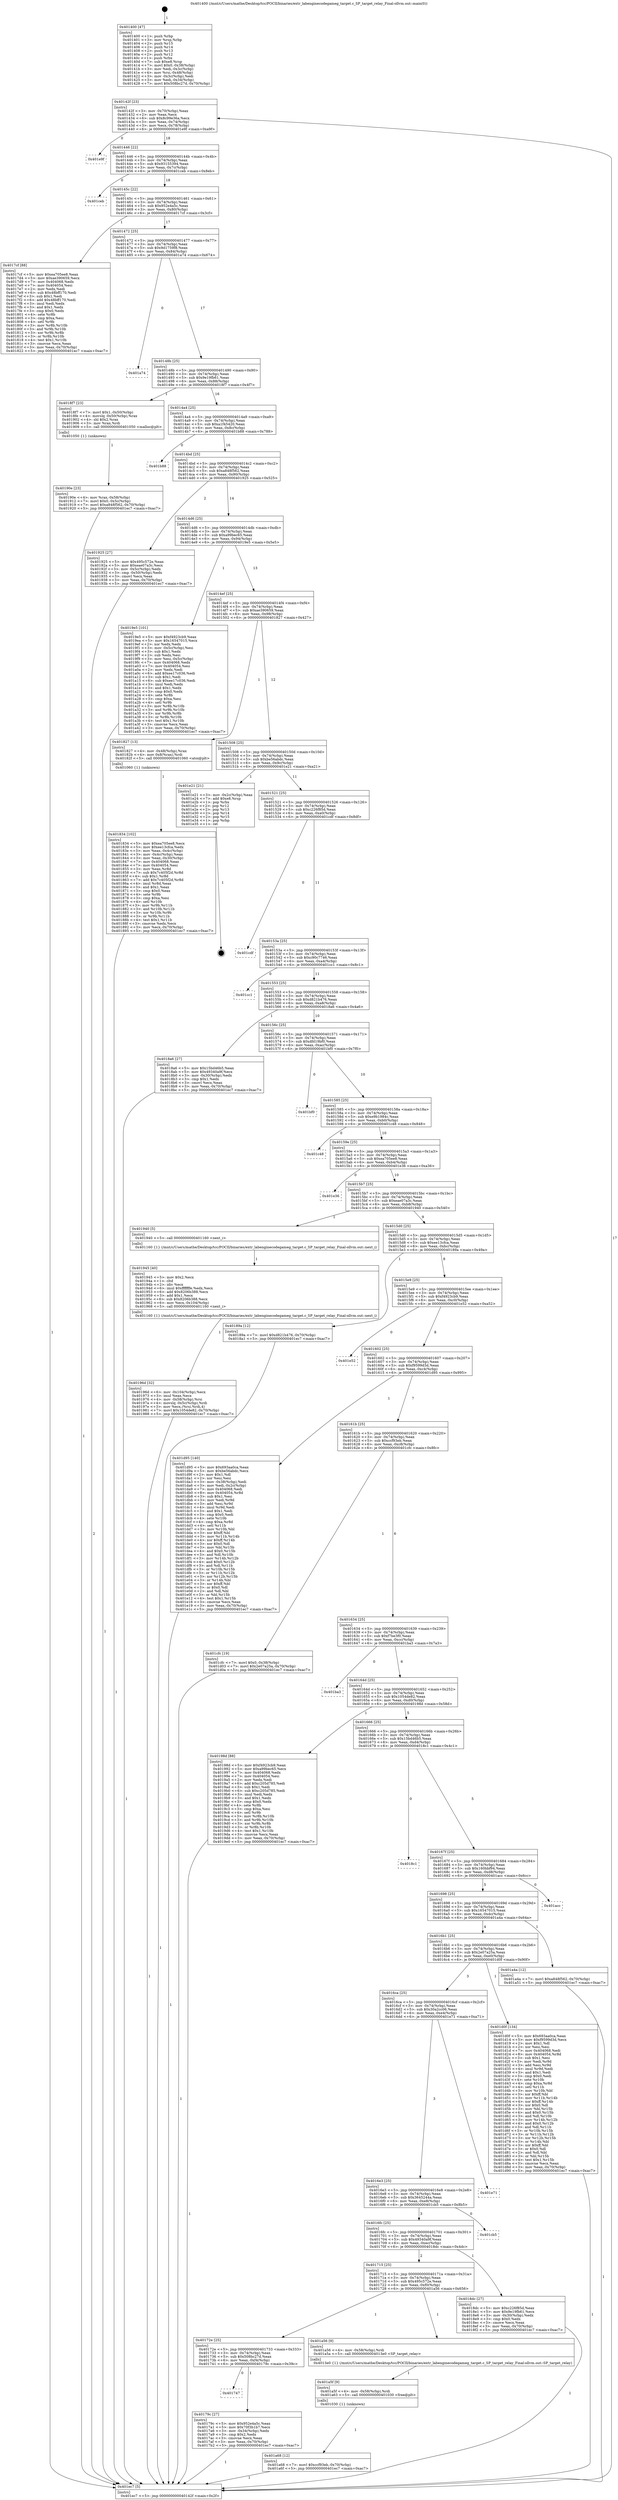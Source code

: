digraph "0x401400" {
  label = "0x401400 (/mnt/c/Users/mathe/Desktop/tcc/POCII/binaries/extr_labenginecodegameg_target.c_SP_target_relay_Final-ollvm.out::main(0))"
  labelloc = "t"
  node[shape=record]

  Entry [label="",width=0.3,height=0.3,shape=circle,fillcolor=black,style=filled]
  "0x40142f" [label="{
     0x40142f [23]\l
     | [instrs]\l
     &nbsp;&nbsp;0x40142f \<+3\>: mov -0x70(%rbp),%eax\l
     &nbsp;&nbsp;0x401432 \<+2\>: mov %eax,%ecx\l
     &nbsp;&nbsp;0x401434 \<+6\>: sub $0x8c99e36a,%ecx\l
     &nbsp;&nbsp;0x40143a \<+3\>: mov %eax,-0x74(%rbp)\l
     &nbsp;&nbsp;0x40143d \<+3\>: mov %ecx,-0x78(%rbp)\l
     &nbsp;&nbsp;0x401440 \<+6\>: je 0000000000401e9f \<main+0xa9f\>\l
  }"]
  "0x401e9f" [label="{
     0x401e9f\l
  }", style=dashed]
  "0x401446" [label="{
     0x401446 [22]\l
     | [instrs]\l
     &nbsp;&nbsp;0x401446 \<+5\>: jmp 000000000040144b \<main+0x4b\>\l
     &nbsp;&nbsp;0x40144b \<+3\>: mov -0x74(%rbp),%eax\l
     &nbsp;&nbsp;0x40144e \<+5\>: sub $0x93155394,%eax\l
     &nbsp;&nbsp;0x401453 \<+3\>: mov %eax,-0x7c(%rbp)\l
     &nbsp;&nbsp;0x401456 \<+6\>: je 0000000000401ceb \<main+0x8eb\>\l
  }"]
  Exit [label="",width=0.3,height=0.3,shape=circle,fillcolor=black,style=filled,peripheries=2]
  "0x401ceb" [label="{
     0x401ceb\l
  }", style=dashed]
  "0x40145c" [label="{
     0x40145c [22]\l
     | [instrs]\l
     &nbsp;&nbsp;0x40145c \<+5\>: jmp 0000000000401461 \<main+0x61\>\l
     &nbsp;&nbsp;0x401461 \<+3\>: mov -0x74(%rbp),%eax\l
     &nbsp;&nbsp;0x401464 \<+5\>: sub $0x952e4a5c,%eax\l
     &nbsp;&nbsp;0x401469 \<+3\>: mov %eax,-0x80(%rbp)\l
     &nbsp;&nbsp;0x40146c \<+6\>: je 00000000004017cf \<main+0x3cf\>\l
  }"]
  "0x401a68" [label="{
     0x401a68 [12]\l
     | [instrs]\l
     &nbsp;&nbsp;0x401a68 \<+7\>: movl $0xccf93eb,-0x70(%rbp)\l
     &nbsp;&nbsp;0x401a6f \<+5\>: jmp 0000000000401ec7 \<main+0xac7\>\l
  }"]
  "0x4017cf" [label="{
     0x4017cf [88]\l
     | [instrs]\l
     &nbsp;&nbsp;0x4017cf \<+5\>: mov $0xea705ee8,%eax\l
     &nbsp;&nbsp;0x4017d4 \<+5\>: mov $0xae390659,%ecx\l
     &nbsp;&nbsp;0x4017d9 \<+7\>: mov 0x404068,%edx\l
     &nbsp;&nbsp;0x4017e0 \<+7\>: mov 0x404054,%esi\l
     &nbsp;&nbsp;0x4017e7 \<+2\>: mov %edx,%edi\l
     &nbsp;&nbsp;0x4017e9 \<+6\>: sub $0x48bff170,%edi\l
     &nbsp;&nbsp;0x4017ef \<+3\>: sub $0x1,%edi\l
     &nbsp;&nbsp;0x4017f2 \<+6\>: add $0x48bff170,%edi\l
     &nbsp;&nbsp;0x4017f8 \<+3\>: imul %edi,%edx\l
     &nbsp;&nbsp;0x4017fb \<+3\>: and $0x1,%edx\l
     &nbsp;&nbsp;0x4017fe \<+3\>: cmp $0x0,%edx\l
     &nbsp;&nbsp;0x401801 \<+4\>: sete %r8b\l
     &nbsp;&nbsp;0x401805 \<+3\>: cmp $0xa,%esi\l
     &nbsp;&nbsp;0x401808 \<+4\>: setl %r9b\l
     &nbsp;&nbsp;0x40180c \<+3\>: mov %r8b,%r10b\l
     &nbsp;&nbsp;0x40180f \<+3\>: and %r9b,%r10b\l
     &nbsp;&nbsp;0x401812 \<+3\>: xor %r9b,%r8b\l
     &nbsp;&nbsp;0x401815 \<+3\>: or %r8b,%r10b\l
     &nbsp;&nbsp;0x401818 \<+4\>: test $0x1,%r10b\l
     &nbsp;&nbsp;0x40181c \<+3\>: cmovne %ecx,%eax\l
     &nbsp;&nbsp;0x40181f \<+3\>: mov %eax,-0x70(%rbp)\l
     &nbsp;&nbsp;0x401822 \<+5\>: jmp 0000000000401ec7 \<main+0xac7\>\l
  }"]
  "0x401472" [label="{
     0x401472 [25]\l
     | [instrs]\l
     &nbsp;&nbsp;0x401472 \<+5\>: jmp 0000000000401477 \<main+0x77\>\l
     &nbsp;&nbsp;0x401477 \<+3\>: mov -0x74(%rbp),%eax\l
     &nbsp;&nbsp;0x40147a \<+5\>: sub $0x9d1759f8,%eax\l
     &nbsp;&nbsp;0x40147f \<+6\>: mov %eax,-0x84(%rbp)\l
     &nbsp;&nbsp;0x401485 \<+6\>: je 0000000000401a74 \<main+0x674\>\l
  }"]
  "0x401a5f" [label="{
     0x401a5f [9]\l
     | [instrs]\l
     &nbsp;&nbsp;0x401a5f \<+4\>: mov -0x58(%rbp),%rdi\l
     &nbsp;&nbsp;0x401a63 \<+5\>: call 0000000000401030 \<free@plt\>\l
     | [calls]\l
     &nbsp;&nbsp;0x401030 \{1\} (unknown)\l
  }"]
  "0x401a74" [label="{
     0x401a74\l
  }", style=dashed]
  "0x40148b" [label="{
     0x40148b [25]\l
     | [instrs]\l
     &nbsp;&nbsp;0x40148b \<+5\>: jmp 0000000000401490 \<main+0x90\>\l
     &nbsp;&nbsp;0x401490 \<+3\>: mov -0x74(%rbp),%eax\l
     &nbsp;&nbsp;0x401493 \<+5\>: sub $0x9e19fb61,%eax\l
     &nbsp;&nbsp;0x401498 \<+6\>: mov %eax,-0x88(%rbp)\l
     &nbsp;&nbsp;0x40149e \<+6\>: je 00000000004018f7 \<main+0x4f7\>\l
  }"]
  "0x40196d" [label="{
     0x40196d [32]\l
     | [instrs]\l
     &nbsp;&nbsp;0x40196d \<+6\>: mov -0x104(%rbp),%ecx\l
     &nbsp;&nbsp;0x401973 \<+3\>: imul %eax,%ecx\l
     &nbsp;&nbsp;0x401976 \<+4\>: mov -0x58(%rbp),%rsi\l
     &nbsp;&nbsp;0x40197a \<+4\>: movslq -0x5c(%rbp),%rdi\l
     &nbsp;&nbsp;0x40197e \<+3\>: mov %ecx,(%rsi,%rdi,4)\l
     &nbsp;&nbsp;0x401981 \<+7\>: movl $0x1054de82,-0x70(%rbp)\l
     &nbsp;&nbsp;0x401988 \<+5\>: jmp 0000000000401ec7 \<main+0xac7\>\l
  }"]
  "0x4018f7" [label="{
     0x4018f7 [23]\l
     | [instrs]\l
     &nbsp;&nbsp;0x4018f7 \<+7\>: movl $0x1,-0x50(%rbp)\l
     &nbsp;&nbsp;0x4018fe \<+4\>: movslq -0x50(%rbp),%rax\l
     &nbsp;&nbsp;0x401902 \<+4\>: shl $0x2,%rax\l
     &nbsp;&nbsp;0x401906 \<+3\>: mov %rax,%rdi\l
     &nbsp;&nbsp;0x401909 \<+5\>: call 0000000000401050 \<malloc@plt\>\l
     | [calls]\l
     &nbsp;&nbsp;0x401050 \{1\} (unknown)\l
  }"]
  "0x4014a4" [label="{
     0x4014a4 [25]\l
     | [instrs]\l
     &nbsp;&nbsp;0x4014a4 \<+5\>: jmp 00000000004014a9 \<main+0xa9\>\l
     &nbsp;&nbsp;0x4014a9 \<+3\>: mov -0x74(%rbp),%eax\l
     &nbsp;&nbsp;0x4014ac \<+5\>: sub $0xa1f45420,%eax\l
     &nbsp;&nbsp;0x4014b1 \<+6\>: mov %eax,-0x8c(%rbp)\l
     &nbsp;&nbsp;0x4014b7 \<+6\>: je 0000000000401b88 \<main+0x788\>\l
  }"]
  "0x401945" [label="{
     0x401945 [40]\l
     | [instrs]\l
     &nbsp;&nbsp;0x401945 \<+5\>: mov $0x2,%ecx\l
     &nbsp;&nbsp;0x40194a \<+1\>: cltd\l
     &nbsp;&nbsp;0x40194b \<+2\>: idiv %ecx\l
     &nbsp;&nbsp;0x40194d \<+6\>: imul $0xfffffffe,%edx,%ecx\l
     &nbsp;&nbsp;0x401953 \<+6\>: add $0x8206b388,%ecx\l
     &nbsp;&nbsp;0x401959 \<+3\>: add $0x1,%ecx\l
     &nbsp;&nbsp;0x40195c \<+6\>: sub $0x8206b388,%ecx\l
     &nbsp;&nbsp;0x401962 \<+6\>: mov %ecx,-0x104(%rbp)\l
     &nbsp;&nbsp;0x401968 \<+5\>: call 0000000000401160 \<next_i\>\l
     | [calls]\l
     &nbsp;&nbsp;0x401160 \{1\} (/mnt/c/Users/mathe/Desktop/tcc/POCII/binaries/extr_labenginecodegameg_target.c_SP_target_relay_Final-ollvm.out::next_i)\l
  }"]
  "0x401b88" [label="{
     0x401b88\l
  }", style=dashed]
  "0x4014bd" [label="{
     0x4014bd [25]\l
     | [instrs]\l
     &nbsp;&nbsp;0x4014bd \<+5\>: jmp 00000000004014c2 \<main+0xc2\>\l
     &nbsp;&nbsp;0x4014c2 \<+3\>: mov -0x74(%rbp),%eax\l
     &nbsp;&nbsp;0x4014c5 \<+5\>: sub $0xa848f562,%eax\l
     &nbsp;&nbsp;0x4014ca \<+6\>: mov %eax,-0x90(%rbp)\l
     &nbsp;&nbsp;0x4014d0 \<+6\>: je 0000000000401925 \<main+0x525\>\l
  }"]
  "0x40190e" [label="{
     0x40190e [23]\l
     | [instrs]\l
     &nbsp;&nbsp;0x40190e \<+4\>: mov %rax,-0x58(%rbp)\l
     &nbsp;&nbsp;0x401912 \<+7\>: movl $0x0,-0x5c(%rbp)\l
     &nbsp;&nbsp;0x401919 \<+7\>: movl $0xa848f562,-0x70(%rbp)\l
     &nbsp;&nbsp;0x401920 \<+5\>: jmp 0000000000401ec7 \<main+0xac7\>\l
  }"]
  "0x401925" [label="{
     0x401925 [27]\l
     | [instrs]\l
     &nbsp;&nbsp;0x401925 \<+5\>: mov $0x495c572e,%eax\l
     &nbsp;&nbsp;0x40192a \<+5\>: mov $0xeae07a3c,%ecx\l
     &nbsp;&nbsp;0x40192f \<+3\>: mov -0x5c(%rbp),%edx\l
     &nbsp;&nbsp;0x401932 \<+3\>: cmp -0x50(%rbp),%edx\l
     &nbsp;&nbsp;0x401935 \<+3\>: cmovl %ecx,%eax\l
     &nbsp;&nbsp;0x401938 \<+3\>: mov %eax,-0x70(%rbp)\l
     &nbsp;&nbsp;0x40193b \<+5\>: jmp 0000000000401ec7 \<main+0xac7\>\l
  }"]
  "0x4014d6" [label="{
     0x4014d6 [25]\l
     | [instrs]\l
     &nbsp;&nbsp;0x4014d6 \<+5\>: jmp 00000000004014db \<main+0xdb\>\l
     &nbsp;&nbsp;0x4014db \<+3\>: mov -0x74(%rbp),%eax\l
     &nbsp;&nbsp;0x4014de \<+5\>: sub $0xa99bec65,%eax\l
     &nbsp;&nbsp;0x4014e3 \<+6\>: mov %eax,-0x94(%rbp)\l
     &nbsp;&nbsp;0x4014e9 \<+6\>: je 00000000004019e5 \<main+0x5e5\>\l
  }"]
  "0x401834" [label="{
     0x401834 [102]\l
     | [instrs]\l
     &nbsp;&nbsp;0x401834 \<+5\>: mov $0xea705ee8,%ecx\l
     &nbsp;&nbsp;0x401839 \<+5\>: mov $0xee13cfca,%edx\l
     &nbsp;&nbsp;0x40183e \<+3\>: mov %eax,-0x4c(%rbp)\l
     &nbsp;&nbsp;0x401841 \<+3\>: mov -0x4c(%rbp),%eax\l
     &nbsp;&nbsp;0x401844 \<+3\>: mov %eax,-0x30(%rbp)\l
     &nbsp;&nbsp;0x401847 \<+7\>: mov 0x404068,%eax\l
     &nbsp;&nbsp;0x40184e \<+7\>: mov 0x404054,%esi\l
     &nbsp;&nbsp;0x401855 \<+3\>: mov %eax,%r8d\l
     &nbsp;&nbsp;0x401858 \<+7\>: sub $0x7c405f2d,%r8d\l
     &nbsp;&nbsp;0x40185f \<+4\>: sub $0x1,%r8d\l
     &nbsp;&nbsp;0x401863 \<+7\>: add $0x7c405f2d,%r8d\l
     &nbsp;&nbsp;0x40186a \<+4\>: imul %r8d,%eax\l
     &nbsp;&nbsp;0x40186e \<+3\>: and $0x1,%eax\l
     &nbsp;&nbsp;0x401871 \<+3\>: cmp $0x0,%eax\l
     &nbsp;&nbsp;0x401874 \<+4\>: sete %r9b\l
     &nbsp;&nbsp;0x401878 \<+3\>: cmp $0xa,%esi\l
     &nbsp;&nbsp;0x40187b \<+4\>: setl %r10b\l
     &nbsp;&nbsp;0x40187f \<+3\>: mov %r9b,%r11b\l
     &nbsp;&nbsp;0x401882 \<+3\>: and %r10b,%r11b\l
     &nbsp;&nbsp;0x401885 \<+3\>: xor %r10b,%r9b\l
     &nbsp;&nbsp;0x401888 \<+3\>: or %r9b,%r11b\l
     &nbsp;&nbsp;0x40188b \<+4\>: test $0x1,%r11b\l
     &nbsp;&nbsp;0x40188f \<+3\>: cmovne %edx,%ecx\l
     &nbsp;&nbsp;0x401892 \<+3\>: mov %ecx,-0x70(%rbp)\l
     &nbsp;&nbsp;0x401895 \<+5\>: jmp 0000000000401ec7 \<main+0xac7\>\l
  }"]
  "0x4019e5" [label="{
     0x4019e5 [101]\l
     | [instrs]\l
     &nbsp;&nbsp;0x4019e5 \<+5\>: mov $0xf4923cb9,%eax\l
     &nbsp;&nbsp;0x4019ea \<+5\>: mov $0x16547015,%ecx\l
     &nbsp;&nbsp;0x4019ef \<+2\>: xor %edx,%edx\l
     &nbsp;&nbsp;0x4019f1 \<+3\>: mov -0x5c(%rbp),%esi\l
     &nbsp;&nbsp;0x4019f4 \<+3\>: sub $0x1,%edx\l
     &nbsp;&nbsp;0x4019f7 \<+2\>: sub %edx,%esi\l
     &nbsp;&nbsp;0x4019f9 \<+3\>: mov %esi,-0x5c(%rbp)\l
     &nbsp;&nbsp;0x4019fc \<+7\>: mov 0x404068,%edx\l
     &nbsp;&nbsp;0x401a03 \<+7\>: mov 0x404054,%esi\l
     &nbsp;&nbsp;0x401a0a \<+2\>: mov %edx,%edi\l
     &nbsp;&nbsp;0x401a0c \<+6\>: add $0xee17c036,%edi\l
     &nbsp;&nbsp;0x401a12 \<+3\>: sub $0x1,%edi\l
     &nbsp;&nbsp;0x401a15 \<+6\>: sub $0xee17c036,%edi\l
     &nbsp;&nbsp;0x401a1b \<+3\>: imul %edi,%edx\l
     &nbsp;&nbsp;0x401a1e \<+3\>: and $0x1,%edx\l
     &nbsp;&nbsp;0x401a21 \<+3\>: cmp $0x0,%edx\l
     &nbsp;&nbsp;0x401a24 \<+4\>: sete %r8b\l
     &nbsp;&nbsp;0x401a28 \<+3\>: cmp $0xa,%esi\l
     &nbsp;&nbsp;0x401a2b \<+4\>: setl %r9b\l
     &nbsp;&nbsp;0x401a2f \<+3\>: mov %r8b,%r10b\l
     &nbsp;&nbsp;0x401a32 \<+3\>: and %r9b,%r10b\l
     &nbsp;&nbsp;0x401a35 \<+3\>: xor %r9b,%r8b\l
     &nbsp;&nbsp;0x401a38 \<+3\>: or %r8b,%r10b\l
     &nbsp;&nbsp;0x401a3b \<+4\>: test $0x1,%r10b\l
     &nbsp;&nbsp;0x401a3f \<+3\>: cmovne %ecx,%eax\l
     &nbsp;&nbsp;0x401a42 \<+3\>: mov %eax,-0x70(%rbp)\l
     &nbsp;&nbsp;0x401a45 \<+5\>: jmp 0000000000401ec7 \<main+0xac7\>\l
  }"]
  "0x4014ef" [label="{
     0x4014ef [25]\l
     | [instrs]\l
     &nbsp;&nbsp;0x4014ef \<+5\>: jmp 00000000004014f4 \<main+0xf4\>\l
     &nbsp;&nbsp;0x4014f4 \<+3\>: mov -0x74(%rbp),%eax\l
     &nbsp;&nbsp;0x4014f7 \<+5\>: sub $0xae390659,%eax\l
     &nbsp;&nbsp;0x4014fc \<+6\>: mov %eax,-0x98(%rbp)\l
     &nbsp;&nbsp;0x401502 \<+6\>: je 0000000000401827 \<main+0x427\>\l
  }"]
  "0x401400" [label="{
     0x401400 [47]\l
     | [instrs]\l
     &nbsp;&nbsp;0x401400 \<+1\>: push %rbp\l
     &nbsp;&nbsp;0x401401 \<+3\>: mov %rsp,%rbp\l
     &nbsp;&nbsp;0x401404 \<+2\>: push %r15\l
     &nbsp;&nbsp;0x401406 \<+2\>: push %r14\l
     &nbsp;&nbsp;0x401408 \<+2\>: push %r13\l
     &nbsp;&nbsp;0x40140a \<+2\>: push %r12\l
     &nbsp;&nbsp;0x40140c \<+1\>: push %rbx\l
     &nbsp;&nbsp;0x40140d \<+7\>: sub $0xe8,%rsp\l
     &nbsp;&nbsp;0x401414 \<+7\>: movl $0x0,-0x38(%rbp)\l
     &nbsp;&nbsp;0x40141b \<+3\>: mov %edi,-0x3c(%rbp)\l
     &nbsp;&nbsp;0x40141e \<+4\>: mov %rsi,-0x48(%rbp)\l
     &nbsp;&nbsp;0x401422 \<+3\>: mov -0x3c(%rbp),%edi\l
     &nbsp;&nbsp;0x401425 \<+3\>: mov %edi,-0x34(%rbp)\l
     &nbsp;&nbsp;0x401428 \<+7\>: movl $0x508bc27d,-0x70(%rbp)\l
  }"]
  "0x401827" [label="{
     0x401827 [13]\l
     | [instrs]\l
     &nbsp;&nbsp;0x401827 \<+4\>: mov -0x48(%rbp),%rax\l
     &nbsp;&nbsp;0x40182b \<+4\>: mov 0x8(%rax),%rdi\l
     &nbsp;&nbsp;0x40182f \<+5\>: call 0000000000401060 \<atoi@plt\>\l
     | [calls]\l
     &nbsp;&nbsp;0x401060 \{1\} (unknown)\l
  }"]
  "0x401508" [label="{
     0x401508 [25]\l
     | [instrs]\l
     &nbsp;&nbsp;0x401508 \<+5\>: jmp 000000000040150d \<main+0x10d\>\l
     &nbsp;&nbsp;0x40150d \<+3\>: mov -0x74(%rbp),%eax\l
     &nbsp;&nbsp;0x401510 \<+5\>: sub $0xbe56abdc,%eax\l
     &nbsp;&nbsp;0x401515 \<+6\>: mov %eax,-0x9c(%rbp)\l
     &nbsp;&nbsp;0x40151b \<+6\>: je 0000000000401e21 \<main+0xa21\>\l
  }"]
  "0x401ec7" [label="{
     0x401ec7 [5]\l
     | [instrs]\l
     &nbsp;&nbsp;0x401ec7 \<+5\>: jmp 000000000040142f \<main+0x2f\>\l
  }"]
  "0x401e21" [label="{
     0x401e21 [21]\l
     | [instrs]\l
     &nbsp;&nbsp;0x401e21 \<+3\>: mov -0x2c(%rbp),%eax\l
     &nbsp;&nbsp;0x401e24 \<+7\>: add $0xe8,%rsp\l
     &nbsp;&nbsp;0x401e2b \<+1\>: pop %rbx\l
     &nbsp;&nbsp;0x401e2c \<+2\>: pop %r12\l
     &nbsp;&nbsp;0x401e2e \<+2\>: pop %r13\l
     &nbsp;&nbsp;0x401e30 \<+2\>: pop %r14\l
     &nbsp;&nbsp;0x401e32 \<+2\>: pop %r15\l
     &nbsp;&nbsp;0x401e34 \<+1\>: pop %rbp\l
     &nbsp;&nbsp;0x401e35 \<+1\>: ret\l
  }"]
  "0x401521" [label="{
     0x401521 [25]\l
     | [instrs]\l
     &nbsp;&nbsp;0x401521 \<+5\>: jmp 0000000000401526 \<main+0x126\>\l
     &nbsp;&nbsp;0x401526 \<+3\>: mov -0x74(%rbp),%eax\l
     &nbsp;&nbsp;0x401529 \<+5\>: sub $0xc226f85d,%eax\l
     &nbsp;&nbsp;0x40152e \<+6\>: mov %eax,-0xa0(%rbp)\l
     &nbsp;&nbsp;0x401534 \<+6\>: je 0000000000401cdf \<main+0x8df\>\l
  }"]
  "0x401747" [label="{
     0x401747\l
  }", style=dashed]
  "0x401cdf" [label="{
     0x401cdf\l
  }", style=dashed]
  "0x40153a" [label="{
     0x40153a [25]\l
     | [instrs]\l
     &nbsp;&nbsp;0x40153a \<+5\>: jmp 000000000040153f \<main+0x13f\>\l
     &nbsp;&nbsp;0x40153f \<+3\>: mov -0x74(%rbp),%eax\l
     &nbsp;&nbsp;0x401542 \<+5\>: sub $0xc90c7746,%eax\l
     &nbsp;&nbsp;0x401547 \<+6\>: mov %eax,-0xa4(%rbp)\l
     &nbsp;&nbsp;0x40154d \<+6\>: je 0000000000401cc1 \<main+0x8c1\>\l
  }"]
  "0x40179c" [label="{
     0x40179c [27]\l
     | [instrs]\l
     &nbsp;&nbsp;0x40179c \<+5\>: mov $0x952e4a5c,%eax\l
     &nbsp;&nbsp;0x4017a1 \<+5\>: mov $0x70f3b1b7,%ecx\l
     &nbsp;&nbsp;0x4017a6 \<+3\>: mov -0x34(%rbp),%edx\l
     &nbsp;&nbsp;0x4017a9 \<+3\>: cmp $0x2,%edx\l
     &nbsp;&nbsp;0x4017ac \<+3\>: cmovne %ecx,%eax\l
     &nbsp;&nbsp;0x4017af \<+3\>: mov %eax,-0x70(%rbp)\l
     &nbsp;&nbsp;0x4017b2 \<+5\>: jmp 0000000000401ec7 \<main+0xac7\>\l
  }"]
  "0x401cc1" [label="{
     0x401cc1\l
  }", style=dashed]
  "0x401553" [label="{
     0x401553 [25]\l
     | [instrs]\l
     &nbsp;&nbsp;0x401553 \<+5\>: jmp 0000000000401558 \<main+0x158\>\l
     &nbsp;&nbsp;0x401558 \<+3\>: mov -0x74(%rbp),%eax\l
     &nbsp;&nbsp;0x40155b \<+5\>: sub $0xd821b476,%eax\l
     &nbsp;&nbsp;0x401560 \<+6\>: mov %eax,-0xa8(%rbp)\l
     &nbsp;&nbsp;0x401566 \<+6\>: je 00000000004018a6 \<main+0x4a6\>\l
  }"]
  "0x40172e" [label="{
     0x40172e [25]\l
     | [instrs]\l
     &nbsp;&nbsp;0x40172e \<+5\>: jmp 0000000000401733 \<main+0x333\>\l
     &nbsp;&nbsp;0x401733 \<+3\>: mov -0x74(%rbp),%eax\l
     &nbsp;&nbsp;0x401736 \<+5\>: sub $0x508bc27d,%eax\l
     &nbsp;&nbsp;0x40173b \<+6\>: mov %eax,-0xf4(%rbp)\l
     &nbsp;&nbsp;0x401741 \<+6\>: je 000000000040179c \<main+0x39c\>\l
  }"]
  "0x4018a6" [label="{
     0x4018a6 [27]\l
     | [instrs]\l
     &nbsp;&nbsp;0x4018a6 \<+5\>: mov $0x15bd46b5,%eax\l
     &nbsp;&nbsp;0x4018ab \<+5\>: mov $0x49340a9f,%ecx\l
     &nbsp;&nbsp;0x4018b0 \<+3\>: mov -0x30(%rbp),%edx\l
     &nbsp;&nbsp;0x4018b3 \<+3\>: cmp $0x1,%edx\l
     &nbsp;&nbsp;0x4018b6 \<+3\>: cmovl %ecx,%eax\l
     &nbsp;&nbsp;0x4018b9 \<+3\>: mov %eax,-0x70(%rbp)\l
     &nbsp;&nbsp;0x4018bc \<+5\>: jmp 0000000000401ec7 \<main+0xac7\>\l
  }"]
  "0x40156c" [label="{
     0x40156c [25]\l
     | [instrs]\l
     &nbsp;&nbsp;0x40156c \<+5\>: jmp 0000000000401571 \<main+0x171\>\l
     &nbsp;&nbsp;0x401571 \<+3\>: mov -0x74(%rbp),%eax\l
     &nbsp;&nbsp;0x401574 \<+5\>: sub $0xdfd19bf0,%eax\l
     &nbsp;&nbsp;0x401579 \<+6\>: mov %eax,-0xac(%rbp)\l
     &nbsp;&nbsp;0x40157f \<+6\>: je 0000000000401bf0 \<main+0x7f0\>\l
  }"]
  "0x401a56" [label="{
     0x401a56 [9]\l
     | [instrs]\l
     &nbsp;&nbsp;0x401a56 \<+4\>: mov -0x58(%rbp),%rdi\l
     &nbsp;&nbsp;0x401a5a \<+5\>: call 00000000004013e0 \<SP_target_relay\>\l
     | [calls]\l
     &nbsp;&nbsp;0x4013e0 \{1\} (/mnt/c/Users/mathe/Desktop/tcc/POCII/binaries/extr_labenginecodegameg_target.c_SP_target_relay_Final-ollvm.out::SP_target_relay)\l
  }"]
  "0x401bf0" [label="{
     0x401bf0\l
  }", style=dashed]
  "0x401585" [label="{
     0x401585 [25]\l
     | [instrs]\l
     &nbsp;&nbsp;0x401585 \<+5\>: jmp 000000000040158a \<main+0x18a\>\l
     &nbsp;&nbsp;0x40158a \<+3\>: mov -0x74(%rbp),%eax\l
     &nbsp;&nbsp;0x40158d \<+5\>: sub $0xe9b1984c,%eax\l
     &nbsp;&nbsp;0x401592 \<+6\>: mov %eax,-0xb0(%rbp)\l
     &nbsp;&nbsp;0x401598 \<+6\>: je 0000000000401c48 \<main+0x848\>\l
  }"]
  "0x401715" [label="{
     0x401715 [25]\l
     | [instrs]\l
     &nbsp;&nbsp;0x401715 \<+5\>: jmp 000000000040171a \<main+0x31a\>\l
     &nbsp;&nbsp;0x40171a \<+3\>: mov -0x74(%rbp),%eax\l
     &nbsp;&nbsp;0x40171d \<+5\>: sub $0x495c572e,%eax\l
     &nbsp;&nbsp;0x401722 \<+6\>: mov %eax,-0xf0(%rbp)\l
     &nbsp;&nbsp;0x401728 \<+6\>: je 0000000000401a56 \<main+0x656\>\l
  }"]
  "0x401c48" [label="{
     0x401c48\l
  }", style=dashed]
  "0x40159e" [label="{
     0x40159e [25]\l
     | [instrs]\l
     &nbsp;&nbsp;0x40159e \<+5\>: jmp 00000000004015a3 \<main+0x1a3\>\l
     &nbsp;&nbsp;0x4015a3 \<+3\>: mov -0x74(%rbp),%eax\l
     &nbsp;&nbsp;0x4015a6 \<+5\>: sub $0xea705ee8,%eax\l
     &nbsp;&nbsp;0x4015ab \<+6\>: mov %eax,-0xb4(%rbp)\l
     &nbsp;&nbsp;0x4015b1 \<+6\>: je 0000000000401e36 \<main+0xa36\>\l
  }"]
  "0x4018dc" [label="{
     0x4018dc [27]\l
     | [instrs]\l
     &nbsp;&nbsp;0x4018dc \<+5\>: mov $0xc226f85d,%eax\l
     &nbsp;&nbsp;0x4018e1 \<+5\>: mov $0x9e19fb61,%ecx\l
     &nbsp;&nbsp;0x4018e6 \<+3\>: mov -0x30(%rbp),%edx\l
     &nbsp;&nbsp;0x4018e9 \<+3\>: cmp $0x0,%edx\l
     &nbsp;&nbsp;0x4018ec \<+3\>: cmove %ecx,%eax\l
     &nbsp;&nbsp;0x4018ef \<+3\>: mov %eax,-0x70(%rbp)\l
     &nbsp;&nbsp;0x4018f2 \<+5\>: jmp 0000000000401ec7 \<main+0xac7\>\l
  }"]
  "0x401e36" [label="{
     0x401e36\l
  }", style=dashed]
  "0x4015b7" [label="{
     0x4015b7 [25]\l
     | [instrs]\l
     &nbsp;&nbsp;0x4015b7 \<+5\>: jmp 00000000004015bc \<main+0x1bc\>\l
     &nbsp;&nbsp;0x4015bc \<+3\>: mov -0x74(%rbp),%eax\l
     &nbsp;&nbsp;0x4015bf \<+5\>: sub $0xeae07a3c,%eax\l
     &nbsp;&nbsp;0x4015c4 \<+6\>: mov %eax,-0xb8(%rbp)\l
     &nbsp;&nbsp;0x4015ca \<+6\>: je 0000000000401940 \<main+0x540\>\l
  }"]
  "0x4016fc" [label="{
     0x4016fc [25]\l
     | [instrs]\l
     &nbsp;&nbsp;0x4016fc \<+5\>: jmp 0000000000401701 \<main+0x301\>\l
     &nbsp;&nbsp;0x401701 \<+3\>: mov -0x74(%rbp),%eax\l
     &nbsp;&nbsp;0x401704 \<+5\>: sub $0x49340a9f,%eax\l
     &nbsp;&nbsp;0x401709 \<+6\>: mov %eax,-0xec(%rbp)\l
     &nbsp;&nbsp;0x40170f \<+6\>: je 00000000004018dc \<main+0x4dc\>\l
  }"]
  "0x401940" [label="{
     0x401940 [5]\l
     | [instrs]\l
     &nbsp;&nbsp;0x401940 \<+5\>: call 0000000000401160 \<next_i\>\l
     | [calls]\l
     &nbsp;&nbsp;0x401160 \{1\} (/mnt/c/Users/mathe/Desktop/tcc/POCII/binaries/extr_labenginecodegameg_target.c_SP_target_relay_Final-ollvm.out::next_i)\l
  }"]
  "0x4015d0" [label="{
     0x4015d0 [25]\l
     | [instrs]\l
     &nbsp;&nbsp;0x4015d0 \<+5\>: jmp 00000000004015d5 \<main+0x1d5\>\l
     &nbsp;&nbsp;0x4015d5 \<+3\>: mov -0x74(%rbp),%eax\l
     &nbsp;&nbsp;0x4015d8 \<+5\>: sub $0xee13cfca,%eax\l
     &nbsp;&nbsp;0x4015dd \<+6\>: mov %eax,-0xbc(%rbp)\l
     &nbsp;&nbsp;0x4015e3 \<+6\>: je 000000000040189a \<main+0x49a\>\l
  }"]
  "0x401cb5" [label="{
     0x401cb5\l
  }", style=dashed]
  "0x40189a" [label="{
     0x40189a [12]\l
     | [instrs]\l
     &nbsp;&nbsp;0x40189a \<+7\>: movl $0xd821b476,-0x70(%rbp)\l
     &nbsp;&nbsp;0x4018a1 \<+5\>: jmp 0000000000401ec7 \<main+0xac7\>\l
  }"]
  "0x4015e9" [label="{
     0x4015e9 [25]\l
     | [instrs]\l
     &nbsp;&nbsp;0x4015e9 \<+5\>: jmp 00000000004015ee \<main+0x1ee\>\l
     &nbsp;&nbsp;0x4015ee \<+3\>: mov -0x74(%rbp),%eax\l
     &nbsp;&nbsp;0x4015f1 \<+5\>: sub $0xf4923cb9,%eax\l
     &nbsp;&nbsp;0x4015f6 \<+6\>: mov %eax,-0xc0(%rbp)\l
     &nbsp;&nbsp;0x4015fc \<+6\>: je 0000000000401e52 \<main+0xa52\>\l
  }"]
  "0x4016e3" [label="{
     0x4016e3 [25]\l
     | [instrs]\l
     &nbsp;&nbsp;0x4016e3 \<+5\>: jmp 00000000004016e8 \<main+0x2e8\>\l
     &nbsp;&nbsp;0x4016e8 \<+3\>: mov -0x74(%rbp),%eax\l
     &nbsp;&nbsp;0x4016eb \<+5\>: sub $0x3645244a,%eax\l
     &nbsp;&nbsp;0x4016f0 \<+6\>: mov %eax,-0xe8(%rbp)\l
     &nbsp;&nbsp;0x4016f6 \<+6\>: je 0000000000401cb5 \<main+0x8b5\>\l
  }"]
  "0x401e52" [label="{
     0x401e52\l
  }", style=dashed]
  "0x401602" [label="{
     0x401602 [25]\l
     | [instrs]\l
     &nbsp;&nbsp;0x401602 \<+5\>: jmp 0000000000401607 \<main+0x207\>\l
     &nbsp;&nbsp;0x401607 \<+3\>: mov -0x74(%rbp),%eax\l
     &nbsp;&nbsp;0x40160a \<+5\>: sub $0xf9599d3d,%eax\l
     &nbsp;&nbsp;0x40160f \<+6\>: mov %eax,-0xc4(%rbp)\l
     &nbsp;&nbsp;0x401615 \<+6\>: je 0000000000401d95 \<main+0x995\>\l
  }"]
  "0x401e71" [label="{
     0x401e71\l
  }", style=dashed]
  "0x401d95" [label="{
     0x401d95 [140]\l
     | [instrs]\l
     &nbsp;&nbsp;0x401d95 \<+5\>: mov $0x693aa0ca,%eax\l
     &nbsp;&nbsp;0x401d9a \<+5\>: mov $0xbe56abdc,%ecx\l
     &nbsp;&nbsp;0x401d9f \<+2\>: mov $0x1,%dl\l
     &nbsp;&nbsp;0x401da1 \<+2\>: xor %esi,%esi\l
     &nbsp;&nbsp;0x401da3 \<+3\>: mov -0x38(%rbp),%edi\l
     &nbsp;&nbsp;0x401da6 \<+3\>: mov %edi,-0x2c(%rbp)\l
     &nbsp;&nbsp;0x401da9 \<+7\>: mov 0x404068,%edi\l
     &nbsp;&nbsp;0x401db0 \<+8\>: mov 0x404054,%r8d\l
     &nbsp;&nbsp;0x401db8 \<+3\>: sub $0x1,%esi\l
     &nbsp;&nbsp;0x401dbb \<+3\>: mov %edi,%r9d\l
     &nbsp;&nbsp;0x401dbe \<+3\>: add %esi,%r9d\l
     &nbsp;&nbsp;0x401dc1 \<+4\>: imul %r9d,%edi\l
     &nbsp;&nbsp;0x401dc5 \<+3\>: and $0x1,%edi\l
     &nbsp;&nbsp;0x401dc8 \<+3\>: cmp $0x0,%edi\l
     &nbsp;&nbsp;0x401dcb \<+4\>: sete %r10b\l
     &nbsp;&nbsp;0x401dcf \<+4\>: cmp $0xa,%r8d\l
     &nbsp;&nbsp;0x401dd3 \<+4\>: setl %r11b\l
     &nbsp;&nbsp;0x401dd7 \<+3\>: mov %r10b,%bl\l
     &nbsp;&nbsp;0x401dda \<+3\>: xor $0xff,%bl\l
     &nbsp;&nbsp;0x401ddd \<+3\>: mov %r11b,%r14b\l
     &nbsp;&nbsp;0x401de0 \<+4\>: xor $0xff,%r14b\l
     &nbsp;&nbsp;0x401de4 \<+3\>: xor $0x0,%dl\l
     &nbsp;&nbsp;0x401de7 \<+3\>: mov %bl,%r15b\l
     &nbsp;&nbsp;0x401dea \<+4\>: and $0x0,%r15b\l
     &nbsp;&nbsp;0x401dee \<+3\>: and %dl,%r10b\l
     &nbsp;&nbsp;0x401df1 \<+3\>: mov %r14b,%r12b\l
     &nbsp;&nbsp;0x401df4 \<+4\>: and $0x0,%r12b\l
     &nbsp;&nbsp;0x401df8 \<+3\>: and %dl,%r11b\l
     &nbsp;&nbsp;0x401dfb \<+3\>: or %r10b,%r15b\l
     &nbsp;&nbsp;0x401dfe \<+3\>: or %r11b,%r12b\l
     &nbsp;&nbsp;0x401e01 \<+3\>: xor %r12b,%r15b\l
     &nbsp;&nbsp;0x401e04 \<+3\>: or %r14b,%bl\l
     &nbsp;&nbsp;0x401e07 \<+3\>: xor $0xff,%bl\l
     &nbsp;&nbsp;0x401e0a \<+3\>: or $0x0,%dl\l
     &nbsp;&nbsp;0x401e0d \<+2\>: and %dl,%bl\l
     &nbsp;&nbsp;0x401e0f \<+3\>: or %bl,%r15b\l
     &nbsp;&nbsp;0x401e12 \<+4\>: test $0x1,%r15b\l
     &nbsp;&nbsp;0x401e16 \<+3\>: cmovne %ecx,%eax\l
     &nbsp;&nbsp;0x401e19 \<+3\>: mov %eax,-0x70(%rbp)\l
     &nbsp;&nbsp;0x401e1c \<+5\>: jmp 0000000000401ec7 \<main+0xac7\>\l
  }"]
  "0x40161b" [label="{
     0x40161b [25]\l
     | [instrs]\l
     &nbsp;&nbsp;0x40161b \<+5\>: jmp 0000000000401620 \<main+0x220\>\l
     &nbsp;&nbsp;0x401620 \<+3\>: mov -0x74(%rbp),%eax\l
     &nbsp;&nbsp;0x401623 \<+5\>: sub $0xccf93eb,%eax\l
     &nbsp;&nbsp;0x401628 \<+6\>: mov %eax,-0xc8(%rbp)\l
     &nbsp;&nbsp;0x40162e \<+6\>: je 0000000000401cfc \<main+0x8fc\>\l
  }"]
  "0x4016ca" [label="{
     0x4016ca [25]\l
     | [instrs]\l
     &nbsp;&nbsp;0x4016ca \<+5\>: jmp 00000000004016cf \<main+0x2cf\>\l
     &nbsp;&nbsp;0x4016cf \<+3\>: mov -0x74(%rbp),%eax\l
     &nbsp;&nbsp;0x4016d2 \<+5\>: sub $0x30a2cc06,%eax\l
     &nbsp;&nbsp;0x4016d7 \<+6\>: mov %eax,-0xe4(%rbp)\l
     &nbsp;&nbsp;0x4016dd \<+6\>: je 0000000000401e71 \<main+0xa71\>\l
  }"]
  "0x401cfc" [label="{
     0x401cfc [19]\l
     | [instrs]\l
     &nbsp;&nbsp;0x401cfc \<+7\>: movl $0x0,-0x38(%rbp)\l
     &nbsp;&nbsp;0x401d03 \<+7\>: movl $0x2e07a25a,-0x70(%rbp)\l
     &nbsp;&nbsp;0x401d0a \<+5\>: jmp 0000000000401ec7 \<main+0xac7\>\l
  }"]
  "0x401634" [label="{
     0x401634 [25]\l
     | [instrs]\l
     &nbsp;&nbsp;0x401634 \<+5\>: jmp 0000000000401639 \<main+0x239\>\l
     &nbsp;&nbsp;0x401639 \<+3\>: mov -0x74(%rbp),%eax\l
     &nbsp;&nbsp;0x40163c \<+5\>: sub $0xf7be3f0,%eax\l
     &nbsp;&nbsp;0x401641 \<+6\>: mov %eax,-0xcc(%rbp)\l
     &nbsp;&nbsp;0x401647 \<+6\>: je 0000000000401ba3 \<main+0x7a3\>\l
  }"]
  "0x401d0f" [label="{
     0x401d0f [134]\l
     | [instrs]\l
     &nbsp;&nbsp;0x401d0f \<+5\>: mov $0x693aa0ca,%eax\l
     &nbsp;&nbsp;0x401d14 \<+5\>: mov $0xf9599d3d,%ecx\l
     &nbsp;&nbsp;0x401d19 \<+2\>: mov $0x1,%dl\l
     &nbsp;&nbsp;0x401d1b \<+2\>: xor %esi,%esi\l
     &nbsp;&nbsp;0x401d1d \<+7\>: mov 0x404068,%edi\l
     &nbsp;&nbsp;0x401d24 \<+8\>: mov 0x404054,%r8d\l
     &nbsp;&nbsp;0x401d2c \<+3\>: sub $0x1,%esi\l
     &nbsp;&nbsp;0x401d2f \<+3\>: mov %edi,%r9d\l
     &nbsp;&nbsp;0x401d32 \<+3\>: add %esi,%r9d\l
     &nbsp;&nbsp;0x401d35 \<+4\>: imul %r9d,%edi\l
     &nbsp;&nbsp;0x401d39 \<+3\>: and $0x1,%edi\l
     &nbsp;&nbsp;0x401d3c \<+3\>: cmp $0x0,%edi\l
     &nbsp;&nbsp;0x401d3f \<+4\>: sete %r10b\l
     &nbsp;&nbsp;0x401d43 \<+4\>: cmp $0xa,%r8d\l
     &nbsp;&nbsp;0x401d47 \<+4\>: setl %r11b\l
     &nbsp;&nbsp;0x401d4b \<+3\>: mov %r10b,%bl\l
     &nbsp;&nbsp;0x401d4e \<+3\>: xor $0xff,%bl\l
     &nbsp;&nbsp;0x401d51 \<+3\>: mov %r11b,%r14b\l
     &nbsp;&nbsp;0x401d54 \<+4\>: xor $0xff,%r14b\l
     &nbsp;&nbsp;0x401d58 \<+3\>: xor $0x0,%dl\l
     &nbsp;&nbsp;0x401d5b \<+3\>: mov %bl,%r15b\l
     &nbsp;&nbsp;0x401d5e \<+4\>: and $0x0,%r15b\l
     &nbsp;&nbsp;0x401d62 \<+3\>: and %dl,%r10b\l
     &nbsp;&nbsp;0x401d65 \<+3\>: mov %r14b,%r12b\l
     &nbsp;&nbsp;0x401d68 \<+4\>: and $0x0,%r12b\l
     &nbsp;&nbsp;0x401d6c \<+3\>: and %dl,%r11b\l
     &nbsp;&nbsp;0x401d6f \<+3\>: or %r10b,%r15b\l
     &nbsp;&nbsp;0x401d72 \<+3\>: or %r11b,%r12b\l
     &nbsp;&nbsp;0x401d75 \<+3\>: xor %r12b,%r15b\l
     &nbsp;&nbsp;0x401d78 \<+3\>: or %r14b,%bl\l
     &nbsp;&nbsp;0x401d7b \<+3\>: xor $0xff,%bl\l
     &nbsp;&nbsp;0x401d7e \<+3\>: or $0x0,%dl\l
     &nbsp;&nbsp;0x401d81 \<+2\>: and %dl,%bl\l
     &nbsp;&nbsp;0x401d83 \<+3\>: or %bl,%r15b\l
     &nbsp;&nbsp;0x401d86 \<+4\>: test $0x1,%r15b\l
     &nbsp;&nbsp;0x401d8a \<+3\>: cmovne %ecx,%eax\l
     &nbsp;&nbsp;0x401d8d \<+3\>: mov %eax,-0x70(%rbp)\l
     &nbsp;&nbsp;0x401d90 \<+5\>: jmp 0000000000401ec7 \<main+0xac7\>\l
  }"]
  "0x401ba3" [label="{
     0x401ba3\l
  }", style=dashed]
  "0x40164d" [label="{
     0x40164d [25]\l
     | [instrs]\l
     &nbsp;&nbsp;0x40164d \<+5\>: jmp 0000000000401652 \<main+0x252\>\l
     &nbsp;&nbsp;0x401652 \<+3\>: mov -0x74(%rbp),%eax\l
     &nbsp;&nbsp;0x401655 \<+5\>: sub $0x1054de82,%eax\l
     &nbsp;&nbsp;0x40165a \<+6\>: mov %eax,-0xd0(%rbp)\l
     &nbsp;&nbsp;0x401660 \<+6\>: je 000000000040198d \<main+0x58d\>\l
  }"]
  "0x4016b1" [label="{
     0x4016b1 [25]\l
     | [instrs]\l
     &nbsp;&nbsp;0x4016b1 \<+5\>: jmp 00000000004016b6 \<main+0x2b6\>\l
     &nbsp;&nbsp;0x4016b6 \<+3\>: mov -0x74(%rbp),%eax\l
     &nbsp;&nbsp;0x4016b9 \<+5\>: sub $0x2e07a25a,%eax\l
     &nbsp;&nbsp;0x4016be \<+6\>: mov %eax,-0xe0(%rbp)\l
     &nbsp;&nbsp;0x4016c4 \<+6\>: je 0000000000401d0f \<main+0x90f\>\l
  }"]
  "0x40198d" [label="{
     0x40198d [88]\l
     | [instrs]\l
     &nbsp;&nbsp;0x40198d \<+5\>: mov $0xf4923cb9,%eax\l
     &nbsp;&nbsp;0x401992 \<+5\>: mov $0xa99bec65,%ecx\l
     &nbsp;&nbsp;0x401997 \<+7\>: mov 0x404068,%edx\l
     &nbsp;&nbsp;0x40199e \<+7\>: mov 0x404054,%esi\l
     &nbsp;&nbsp;0x4019a5 \<+2\>: mov %edx,%edi\l
     &nbsp;&nbsp;0x4019a7 \<+6\>: add $0xc205d785,%edi\l
     &nbsp;&nbsp;0x4019ad \<+3\>: sub $0x1,%edi\l
     &nbsp;&nbsp;0x4019b0 \<+6\>: sub $0xc205d785,%edi\l
     &nbsp;&nbsp;0x4019b6 \<+3\>: imul %edi,%edx\l
     &nbsp;&nbsp;0x4019b9 \<+3\>: and $0x1,%edx\l
     &nbsp;&nbsp;0x4019bc \<+3\>: cmp $0x0,%edx\l
     &nbsp;&nbsp;0x4019bf \<+4\>: sete %r8b\l
     &nbsp;&nbsp;0x4019c3 \<+3\>: cmp $0xa,%esi\l
     &nbsp;&nbsp;0x4019c6 \<+4\>: setl %r9b\l
     &nbsp;&nbsp;0x4019ca \<+3\>: mov %r8b,%r10b\l
     &nbsp;&nbsp;0x4019cd \<+3\>: and %r9b,%r10b\l
     &nbsp;&nbsp;0x4019d0 \<+3\>: xor %r9b,%r8b\l
     &nbsp;&nbsp;0x4019d3 \<+3\>: or %r8b,%r10b\l
     &nbsp;&nbsp;0x4019d6 \<+4\>: test $0x1,%r10b\l
     &nbsp;&nbsp;0x4019da \<+3\>: cmovne %ecx,%eax\l
     &nbsp;&nbsp;0x4019dd \<+3\>: mov %eax,-0x70(%rbp)\l
     &nbsp;&nbsp;0x4019e0 \<+5\>: jmp 0000000000401ec7 \<main+0xac7\>\l
  }"]
  "0x401666" [label="{
     0x401666 [25]\l
     | [instrs]\l
     &nbsp;&nbsp;0x401666 \<+5\>: jmp 000000000040166b \<main+0x26b\>\l
     &nbsp;&nbsp;0x40166b \<+3\>: mov -0x74(%rbp),%eax\l
     &nbsp;&nbsp;0x40166e \<+5\>: sub $0x15bd46b5,%eax\l
     &nbsp;&nbsp;0x401673 \<+6\>: mov %eax,-0xd4(%rbp)\l
     &nbsp;&nbsp;0x401679 \<+6\>: je 00000000004018c1 \<main+0x4c1\>\l
  }"]
  "0x401a4a" [label="{
     0x401a4a [12]\l
     | [instrs]\l
     &nbsp;&nbsp;0x401a4a \<+7\>: movl $0xa848f562,-0x70(%rbp)\l
     &nbsp;&nbsp;0x401a51 \<+5\>: jmp 0000000000401ec7 \<main+0xac7\>\l
  }"]
  "0x4018c1" [label="{
     0x4018c1\l
  }", style=dashed]
  "0x40167f" [label="{
     0x40167f [25]\l
     | [instrs]\l
     &nbsp;&nbsp;0x40167f \<+5\>: jmp 0000000000401684 \<main+0x284\>\l
     &nbsp;&nbsp;0x401684 \<+3\>: mov -0x74(%rbp),%eax\l
     &nbsp;&nbsp;0x401687 \<+5\>: sub $0x160bbf94,%eax\l
     &nbsp;&nbsp;0x40168c \<+6\>: mov %eax,-0xd8(%rbp)\l
     &nbsp;&nbsp;0x401692 \<+6\>: je 0000000000401acc \<main+0x6cc\>\l
  }"]
  "0x401698" [label="{
     0x401698 [25]\l
     | [instrs]\l
     &nbsp;&nbsp;0x401698 \<+5\>: jmp 000000000040169d \<main+0x29d\>\l
     &nbsp;&nbsp;0x40169d \<+3\>: mov -0x74(%rbp),%eax\l
     &nbsp;&nbsp;0x4016a0 \<+5\>: sub $0x16547015,%eax\l
     &nbsp;&nbsp;0x4016a5 \<+6\>: mov %eax,-0xdc(%rbp)\l
     &nbsp;&nbsp;0x4016ab \<+6\>: je 0000000000401a4a \<main+0x64a\>\l
  }"]
  "0x401acc" [label="{
     0x401acc\l
  }", style=dashed]
  Entry -> "0x401400" [label=" 1"]
  "0x40142f" -> "0x401e9f" [label=" 0"]
  "0x40142f" -> "0x401446" [label=" 18"]
  "0x401e21" -> Exit [label=" 1"]
  "0x401446" -> "0x401ceb" [label=" 0"]
  "0x401446" -> "0x40145c" [label=" 18"]
  "0x401d95" -> "0x401ec7" [label=" 1"]
  "0x40145c" -> "0x4017cf" [label=" 1"]
  "0x40145c" -> "0x401472" [label=" 17"]
  "0x401d0f" -> "0x401ec7" [label=" 1"]
  "0x401472" -> "0x401a74" [label=" 0"]
  "0x401472" -> "0x40148b" [label=" 17"]
  "0x401cfc" -> "0x401ec7" [label=" 1"]
  "0x40148b" -> "0x4018f7" [label=" 1"]
  "0x40148b" -> "0x4014a4" [label=" 16"]
  "0x401a68" -> "0x401ec7" [label=" 1"]
  "0x4014a4" -> "0x401b88" [label=" 0"]
  "0x4014a4" -> "0x4014bd" [label=" 16"]
  "0x401a5f" -> "0x401a68" [label=" 1"]
  "0x4014bd" -> "0x401925" [label=" 2"]
  "0x4014bd" -> "0x4014d6" [label=" 14"]
  "0x401a56" -> "0x401a5f" [label=" 1"]
  "0x4014d6" -> "0x4019e5" [label=" 1"]
  "0x4014d6" -> "0x4014ef" [label=" 13"]
  "0x401a4a" -> "0x401ec7" [label=" 1"]
  "0x4014ef" -> "0x401827" [label=" 1"]
  "0x4014ef" -> "0x401508" [label=" 12"]
  "0x4019e5" -> "0x401ec7" [label=" 1"]
  "0x401508" -> "0x401e21" [label=" 1"]
  "0x401508" -> "0x401521" [label=" 11"]
  "0x40198d" -> "0x401ec7" [label=" 1"]
  "0x401521" -> "0x401cdf" [label=" 0"]
  "0x401521" -> "0x40153a" [label=" 11"]
  "0x40196d" -> "0x401ec7" [label=" 1"]
  "0x40153a" -> "0x401cc1" [label=" 0"]
  "0x40153a" -> "0x401553" [label=" 11"]
  "0x401945" -> "0x40196d" [label=" 1"]
  "0x401553" -> "0x4018a6" [label=" 1"]
  "0x401553" -> "0x40156c" [label=" 10"]
  "0x401925" -> "0x401ec7" [label=" 2"]
  "0x40156c" -> "0x401bf0" [label=" 0"]
  "0x40156c" -> "0x401585" [label=" 10"]
  "0x40190e" -> "0x401ec7" [label=" 1"]
  "0x401585" -> "0x401c48" [label=" 0"]
  "0x401585" -> "0x40159e" [label=" 10"]
  "0x4018dc" -> "0x401ec7" [label=" 1"]
  "0x40159e" -> "0x401e36" [label=" 0"]
  "0x40159e" -> "0x4015b7" [label=" 10"]
  "0x4018a6" -> "0x401ec7" [label=" 1"]
  "0x4015b7" -> "0x401940" [label=" 1"]
  "0x4015b7" -> "0x4015d0" [label=" 9"]
  "0x401834" -> "0x401ec7" [label=" 1"]
  "0x4015d0" -> "0x40189a" [label=" 1"]
  "0x4015d0" -> "0x4015e9" [label=" 8"]
  "0x401827" -> "0x401834" [label=" 1"]
  "0x4015e9" -> "0x401e52" [label=" 0"]
  "0x4015e9" -> "0x401602" [label=" 8"]
  "0x401ec7" -> "0x40142f" [label=" 17"]
  "0x401602" -> "0x401d95" [label=" 1"]
  "0x401602" -> "0x40161b" [label=" 7"]
  "0x401400" -> "0x40142f" [label=" 1"]
  "0x40161b" -> "0x401cfc" [label=" 1"]
  "0x40161b" -> "0x401634" [label=" 6"]
  "0x40172e" -> "0x401747" [label=" 0"]
  "0x401634" -> "0x401ba3" [label=" 0"]
  "0x401634" -> "0x40164d" [label=" 6"]
  "0x40172e" -> "0x40179c" [label=" 1"]
  "0x40164d" -> "0x40198d" [label=" 1"]
  "0x40164d" -> "0x401666" [label=" 5"]
  "0x401715" -> "0x40172e" [label=" 1"]
  "0x401666" -> "0x4018c1" [label=" 0"]
  "0x401666" -> "0x40167f" [label=" 5"]
  "0x401715" -> "0x401a56" [label=" 1"]
  "0x40167f" -> "0x401acc" [label=" 0"]
  "0x40167f" -> "0x401698" [label=" 5"]
  "0x4018f7" -> "0x40190e" [label=" 1"]
  "0x401698" -> "0x401a4a" [label=" 1"]
  "0x401698" -> "0x4016b1" [label=" 4"]
  "0x401940" -> "0x401945" [label=" 1"]
  "0x4016b1" -> "0x401d0f" [label=" 1"]
  "0x4016b1" -> "0x4016ca" [label=" 3"]
  "0x40179c" -> "0x401ec7" [label=" 1"]
  "0x4016ca" -> "0x401e71" [label=" 0"]
  "0x4016ca" -> "0x4016e3" [label=" 3"]
  "0x4017cf" -> "0x401ec7" [label=" 1"]
  "0x4016e3" -> "0x401cb5" [label=" 0"]
  "0x4016e3" -> "0x4016fc" [label=" 3"]
  "0x40189a" -> "0x401ec7" [label=" 1"]
  "0x4016fc" -> "0x4018dc" [label=" 1"]
  "0x4016fc" -> "0x401715" [label=" 2"]
}
